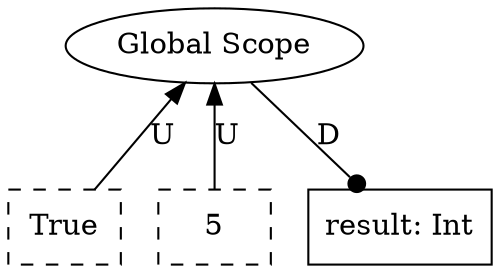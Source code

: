 graph {
    3 [label=True
      ,shape=box
      ,style=dashed];
    2 [label=5
      ,shape=box
      ,style=dashed];
    1 [label="result: Int"
      ,shape=box];
    0 [label="Global Scope"
      ,shape=ellipse];
    0 -- 3 [label=U,dir=back];
    0 -- 2 [label=U,dir=back];
    0 -- 1 [label=D
           ,dir=forward
           ,arrowhead=dot];
}
